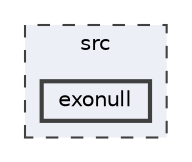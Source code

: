 digraph "src/exonull"
{
 // INTERACTIVE_SVG=YES
 // LATEX_PDF_SIZE
  bgcolor="transparent";
  edge [fontname=Helvetica,fontsize=10,labelfontname=Helvetica,labelfontsize=10];
  node [fontname=Helvetica,fontsize=10,shape=box,height=0.2,width=0.4];
  compound=true
  subgraph clusterdir_68267d1309a1af8e8297ef4c3efbcdba {
    graph [ bgcolor="#edeff6", pencolor="grey25", label="src", fontname=Helvetica,fontsize=10 style="filled,dashed", URL="dir_68267d1309a1af8e8297ef4c3efbcdba.html",tooltip=""]
  dir_c7bcf3d282a3c2837f6a3ce1021981ee [label="exonull", fillcolor="#edeff6", color="grey25", style="filled,bold", URL="dir_c7bcf3d282a3c2837f6a3ce1021981ee.html",tooltip=""];
  }
}
